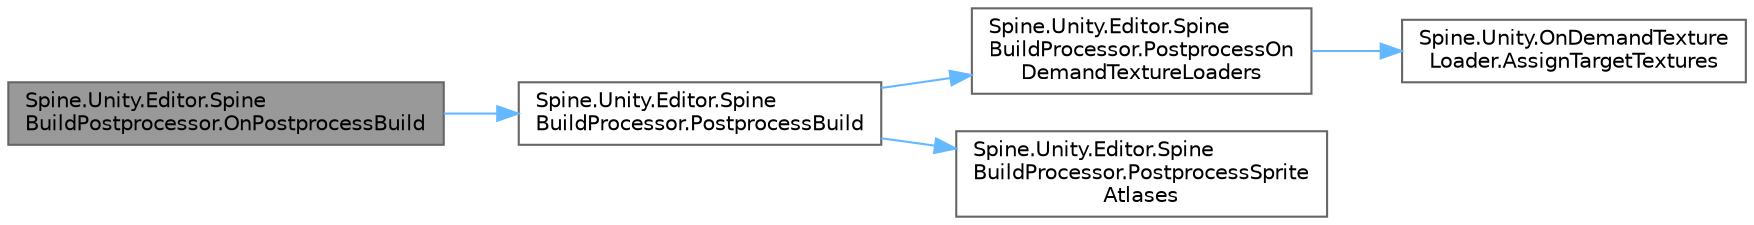 digraph "Spine.Unity.Editor.SpineBuildPostprocessor.OnPostprocessBuild"
{
 // LATEX_PDF_SIZE
  bgcolor="transparent";
  edge [fontname=Helvetica,fontsize=10,labelfontname=Helvetica,labelfontsize=10];
  node [fontname=Helvetica,fontsize=10,shape=box,height=0.2,width=0.4];
  rankdir="LR";
  Node1 [id="Node000001",label="Spine.Unity.Editor.Spine\lBuildPostprocessor.OnPostprocessBuild",height=0.2,width=0.4,color="gray40", fillcolor="grey60", style="filled", fontcolor="black",tooltip=" "];
  Node1 -> Node2 [id="edge1_Node000001_Node000002",color="steelblue1",style="solid",tooltip=" "];
  Node2 [id="Node000002",label="Spine.Unity.Editor.Spine\lBuildProcessor.PostprocessBuild",height=0.2,width=0.4,color="grey40", fillcolor="white", style="filled",URL="$class_spine_1_1_unity_1_1_editor_1_1_spine_build_processor.html#ae4674b01d674dbed4d648f817c6d28e4",tooltip=" "];
  Node2 -> Node3 [id="edge2_Node000002_Node000003",color="steelblue1",style="solid",tooltip=" "];
  Node3 [id="Node000003",label="Spine.Unity.Editor.Spine\lBuildProcessor.PostprocessOn\lDemandTextureLoaders",height=0.2,width=0.4,color="grey40", fillcolor="white", style="filled",URL="$class_spine_1_1_unity_1_1_editor_1_1_spine_build_processor.html#a8ac5c0ce7c482ea51a4ad543bd18aa14",tooltip=" "];
  Node3 -> Node4 [id="edge3_Node000003_Node000004",color="steelblue1",style="solid",tooltip=" "];
  Node4 [id="Node000004",label="Spine.Unity.OnDemandTexture\lLoader.AssignTargetTextures",height=0.2,width=0.4,color="grey40", fillcolor="white", style="filled",URL="$class_spine_1_1_unity_1_1_on_demand_texture_loader.html#a81dfd79c6d283ee618862813d2e13202",tooltip="Assigns previously setup target textures at each Material where placeholder textures are setup."];
  Node2 -> Node5 [id="edge4_Node000002_Node000005",color="steelblue1",style="solid",tooltip=" "];
  Node5 [id="Node000005",label="Spine.Unity.Editor.Spine\lBuildProcessor.PostprocessSprite\lAtlases",height=0.2,width=0.4,color="grey40", fillcolor="white", style="filled",URL="$class_spine_1_1_unity_1_1_editor_1_1_spine_build_processor.html#a7966daeffe1f4bdda43febab91374192",tooltip=" "];
}
